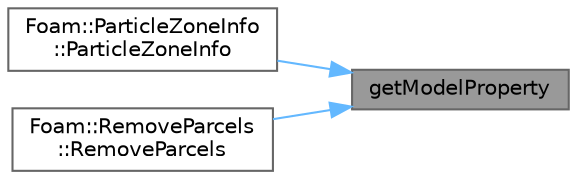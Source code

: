 digraph "getModelProperty"
{
 // LATEX_PDF_SIZE
  bgcolor="transparent";
  edge [fontname=Helvetica,fontsize=10,labelfontname=Helvetica,labelfontsize=10];
  node [fontname=Helvetica,fontsize=10,shape=box,height=0.2,width=0.4];
  rankdir="RL";
  Node1 [id="Node000001",label="getModelProperty",height=0.2,width=0.4,color="gray40", fillcolor="grey60", style="filled", fontcolor="black",tooltip=" "];
  Node1 -> Node2 [id="edge1_Node000001_Node000002",dir="back",color="steelblue1",style="solid",tooltip=" "];
  Node2 [id="Node000002",label="Foam::ParticleZoneInfo\l::ParticleZoneInfo",height=0.2,width=0.4,color="grey40", fillcolor="white", style="filled",URL="$classFoam_1_1ParticleZoneInfo.html#abecd884bdb796aa7cd7cc75740cf8677",tooltip=" "];
  Node1 -> Node3 [id="edge2_Node000001_Node000003",dir="back",color="steelblue1",style="solid",tooltip=" "];
  Node3 [id="Node000003",label="Foam::RemoveParcels\l::RemoveParcels",height=0.2,width=0.4,color="grey40", fillcolor="white", style="filled",URL="$classFoam_1_1RemoveParcels.html#a46ad1a66e2a00e831b93d2fe553a7cb0",tooltip=" "];
}
